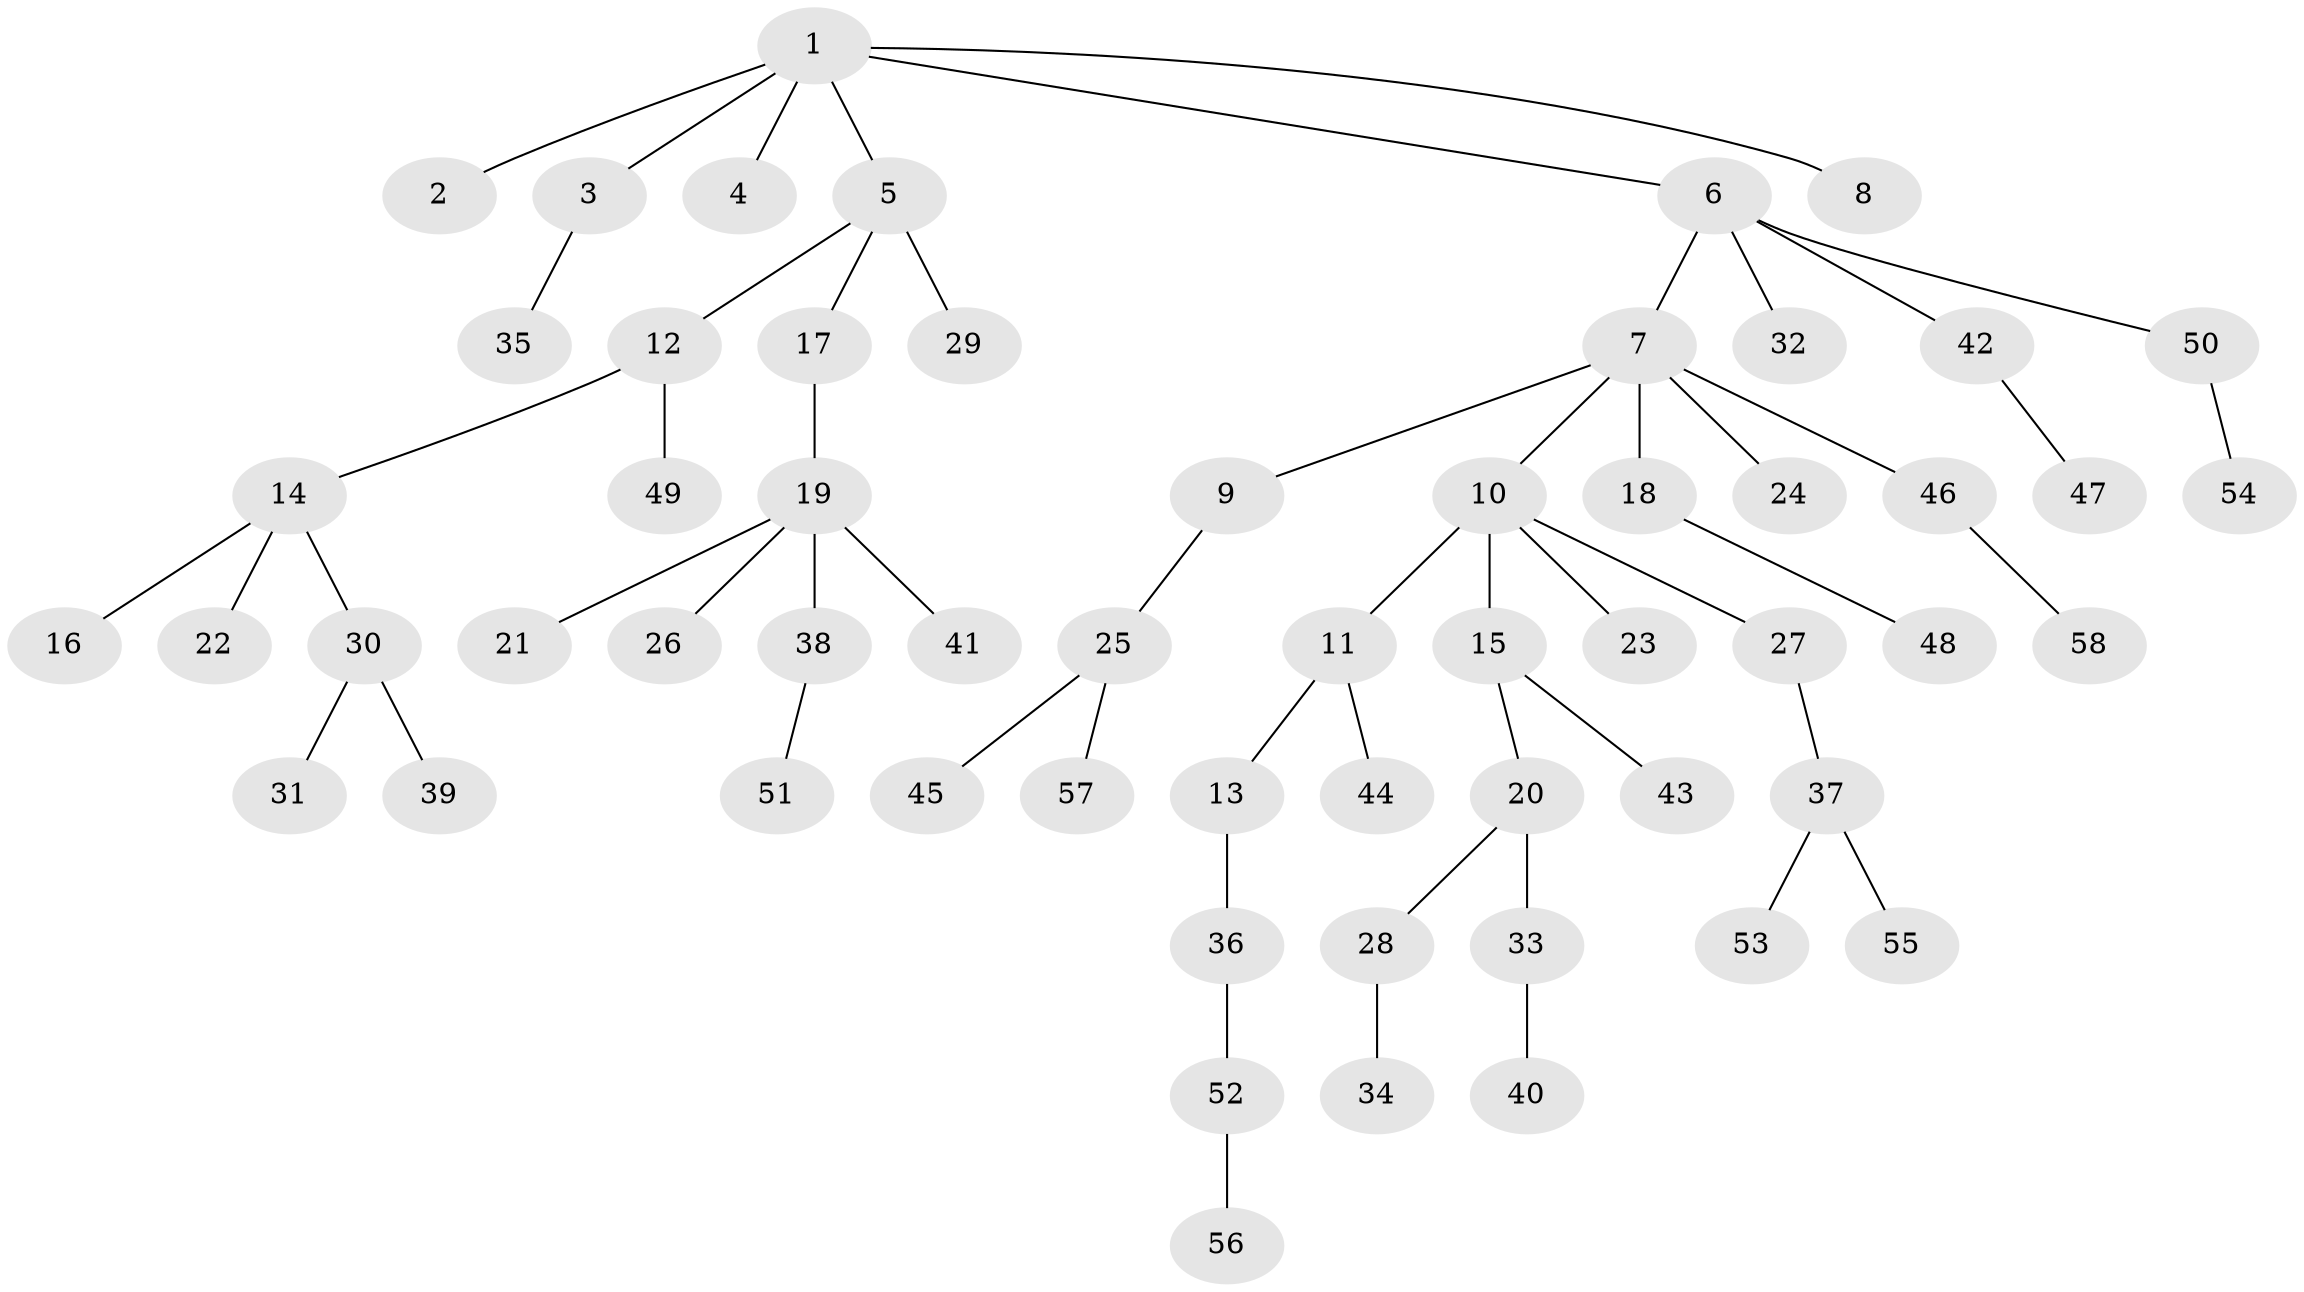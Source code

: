// Generated by graph-tools (version 1.1) at 2025/37/03/09/25 02:37:06]
// undirected, 58 vertices, 57 edges
graph export_dot {
graph [start="1"]
  node [color=gray90,style=filled];
  1;
  2;
  3;
  4;
  5;
  6;
  7;
  8;
  9;
  10;
  11;
  12;
  13;
  14;
  15;
  16;
  17;
  18;
  19;
  20;
  21;
  22;
  23;
  24;
  25;
  26;
  27;
  28;
  29;
  30;
  31;
  32;
  33;
  34;
  35;
  36;
  37;
  38;
  39;
  40;
  41;
  42;
  43;
  44;
  45;
  46;
  47;
  48;
  49;
  50;
  51;
  52;
  53;
  54;
  55;
  56;
  57;
  58;
  1 -- 2;
  1 -- 3;
  1 -- 4;
  1 -- 5;
  1 -- 6;
  1 -- 8;
  3 -- 35;
  5 -- 12;
  5 -- 17;
  5 -- 29;
  6 -- 7;
  6 -- 32;
  6 -- 42;
  6 -- 50;
  7 -- 9;
  7 -- 10;
  7 -- 18;
  7 -- 24;
  7 -- 46;
  9 -- 25;
  10 -- 11;
  10 -- 15;
  10 -- 23;
  10 -- 27;
  11 -- 13;
  11 -- 44;
  12 -- 14;
  12 -- 49;
  13 -- 36;
  14 -- 16;
  14 -- 22;
  14 -- 30;
  15 -- 20;
  15 -- 43;
  17 -- 19;
  18 -- 48;
  19 -- 21;
  19 -- 26;
  19 -- 38;
  19 -- 41;
  20 -- 28;
  20 -- 33;
  25 -- 45;
  25 -- 57;
  27 -- 37;
  28 -- 34;
  30 -- 31;
  30 -- 39;
  33 -- 40;
  36 -- 52;
  37 -- 53;
  37 -- 55;
  38 -- 51;
  42 -- 47;
  46 -- 58;
  50 -- 54;
  52 -- 56;
}

